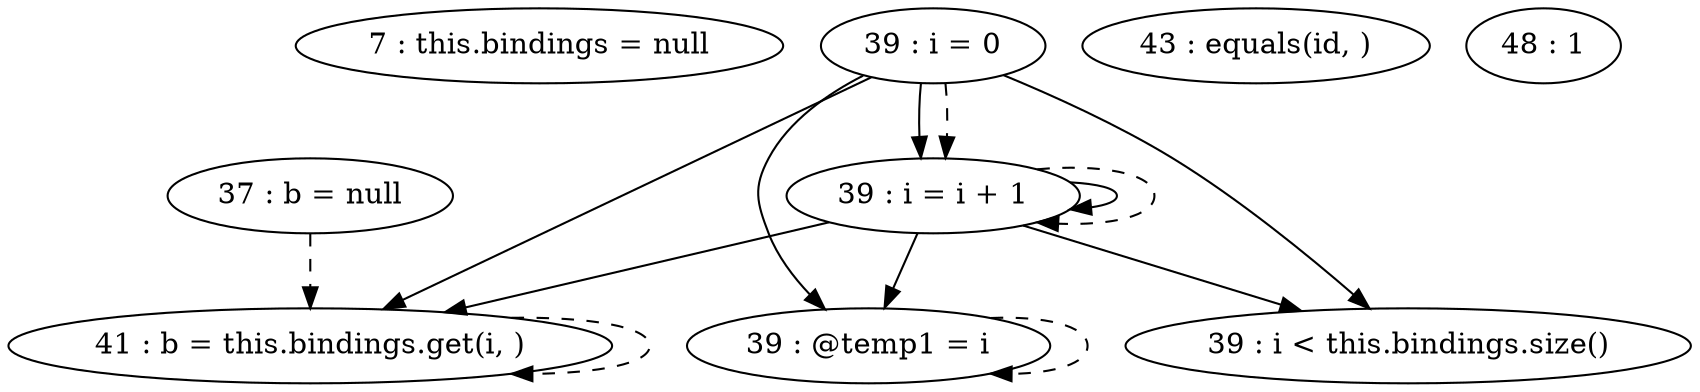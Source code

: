 digraph G {
"7 : this.bindings = null"
"37 : b = null"
"37 : b = null" -> "41 : b = this.bindings.get(i, )" [style=dashed]
"39 : i = 0"
"39 : i = 0" -> "39 : i = i + 1"
"39 : i = 0" -> "39 : i < this.bindings.size()"
"39 : i = 0" -> "41 : b = this.bindings.get(i, )"
"39 : i = 0" -> "39 : @temp1 = i"
"39 : i = 0" -> "39 : i = i + 1" [style=dashed]
"39 : i < this.bindings.size()"
"41 : b = this.bindings.get(i, )"
"41 : b = this.bindings.get(i, )" -> "41 : b = this.bindings.get(i, )" [style=dashed]
"43 : equals(id, )"
"48 : 1"
"39 : @temp1 = i"
"39 : @temp1 = i" -> "39 : @temp1 = i" [style=dashed]
"39 : i = i + 1"
"39 : i = i + 1" -> "39 : i = i + 1"
"39 : i = i + 1" -> "39 : i < this.bindings.size()"
"39 : i = i + 1" -> "41 : b = this.bindings.get(i, )"
"39 : i = i + 1" -> "39 : @temp1 = i"
"39 : i = i + 1" -> "39 : i = i + 1" [style=dashed]
}